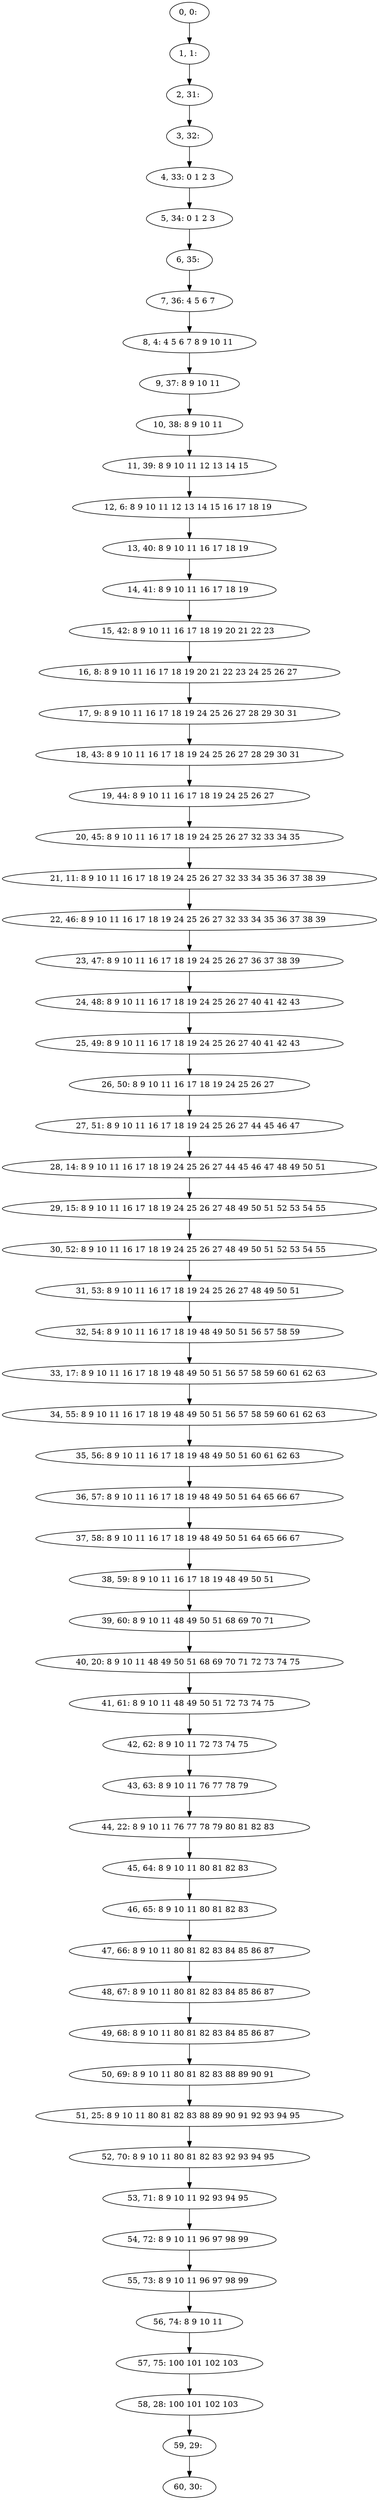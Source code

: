 digraph G {
0[label="0, 0: "];
1[label="1, 1: "];
2[label="2, 31: "];
3[label="3, 32: "];
4[label="4, 33: 0 1 2 3 "];
5[label="5, 34: 0 1 2 3 "];
6[label="6, 35: "];
7[label="7, 36: 4 5 6 7 "];
8[label="8, 4: 4 5 6 7 8 9 10 11 "];
9[label="9, 37: 8 9 10 11 "];
10[label="10, 38: 8 9 10 11 "];
11[label="11, 39: 8 9 10 11 12 13 14 15 "];
12[label="12, 6: 8 9 10 11 12 13 14 15 16 17 18 19 "];
13[label="13, 40: 8 9 10 11 16 17 18 19 "];
14[label="14, 41: 8 9 10 11 16 17 18 19 "];
15[label="15, 42: 8 9 10 11 16 17 18 19 20 21 22 23 "];
16[label="16, 8: 8 9 10 11 16 17 18 19 20 21 22 23 24 25 26 27 "];
17[label="17, 9: 8 9 10 11 16 17 18 19 24 25 26 27 28 29 30 31 "];
18[label="18, 43: 8 9 10 11 16 17 18 19 24 25 26 27 28 29 30 31 "];
19[label="19, 44: 8 9 10 11 16 17 18 19 24 25 26 27 "];
20[label="20, 45: 8 9 10 11 16 17 18 19 24 25 26 27 32 33 34 35 "];
21[label="21, 11: 8 9 10 11 16 17 18 19 24 25 26 27 32 33 34 35 36 37 38 39 "];
22[label="22, 46: 8 9 10 11 16 17 18 19 24 25 26 27 32 33 34 35 36 37 38 39 "];
23[label="23, 47: 8 9 10 11 16 17 18 19 24 25 26 27 36 37 38 39 "];
24[label="24, 48: 8 9 10 11 16 17 18 19 24 25 26 27 40 41 42 43 "];
25[label="25, 49: 8 9 10 11 16 17 18 19 24 25 26 27 40 41 42 43 "];
26[label="26, 50: 8 9 10 11 16 17 18 19 24 25 26 27 "];
27[label="27, 51: 8 9 10 11 16 17 18 19 24 25 26 27 44 45 46 47 "];
28[label="28, 14: 8 9 10 11 16 17 18 19 24 25 26 27 44 45 46 47 48 49 50 51 "];
29[label="29, 15: 8 9 10 11 16 17 18 19 24 25 26 27 48 49 50 51 52 53 54 55 "];
30[label="30, 52: 8 9 10 11 16 17 18 19 24 25 26 27 48 49 50 51 52 53 54 55 "];
31[label="31, 53: 8 9 10 11 16 17 18 19 24 25 26 27 48 49 50 51 "];
32[label="32, 54: 8 9 10 11 16 17 18 19 48 49 50 51 56 57 58 59 "];
33[label="33, 17: 8 9 10 11 16 17 18 19 48 49 50 51 56 57 58 59 60 61 62 63 "];
34[label="34, 55: 8 9 10 11 16 17 18 19 48 49 50 51 56 57 58 59 60 61 62 63 "];
35[label="35, 56: 8 9 10 11 16 17 18 19 48 49 50 51 60 61 62 63 "];
36[label="36, 57: 8 9 10 11 16 17 18 19 48 49 50 51 64 65 66 67 "];
37[label="37, 58: 8 9 10 11 16 17 18 19 48 49 50 51 64 65 66 67 "];
38[label="38, 59: 8 9 10 11 16 17 18 19 48 49 50 51 "];
39[label="39, 60: 8 9 10 11 48 49 50 51 68 69 70 71 "];
40[label="40, 20: 8 9 10 11 48 49 50 51 68 69 70 71 72 73 74 75 "];
41[label="41, 61: 8 9 10 11 48 49 50 51 72 73 74 75 "];
42[label="42, 62: 8 9 10 11 72 73 74 75 "];
43[label="43, 63: 8 9 10 11 76 77 78 79 "];
44[label="44, 22: 8 9 10 11 76 77 78 79 80 81 82 83 "];
45[label="45, 64: 8 9 10 11 80 81 82 83 "];
46[label="46, 65: 8 9 10 11 80 81 82 83 "];
47[label="47, 66: 8 9 10 11 80 81 82 83 84 85 86 87 "];
48[label="48, 67: 8 9 10 11 80 81 82 83 84 85 86 87 "];
49[label="49, 68: 8 9 10 11 80 81 82 83 84 85 86 87 "];
50[label="50, 69: 8 9 10 11 80 81 82 83 88 89 90 91 "];
51[label="51, 25: 8 9 10 11 80 81 82 83 88 89 90 91 92 93 94 95 "];
52[label="52, 70: 8 9 10 11 80 81 82 83 92 93 94 95 "];
53[label="53, 71: 8 9 10 11 92 93 94 95 "];
54[label="54, 72: 8 9 10 11 96 97 98 99 "];
55[label="55, 73: 8 9 10 11 96 97 98 99 "];
56[label="56, 74: 8 9 10 11 "];
57[label="57, 75: 100 101 102 103 "];
58[label="58, 28: 100 101 102 103 "];
59[label="59, 29: "];
60[label="60, 30: "];
0->1 ;
1->2 ;
2->3 ;
3->4 ;
4->5 ;
5->6 ;
6->7 ;
7->8 ;
8->9 ;
9->10 ;
10->11 ;
11->12 ;
12->13 ;
13->14 ;
14->15 ;
15->16 ;
16->17 ;
17->18 ;
18->19 ;
19->20 ;
20->21 ;
21->22 ;
22->23 ;
23->24 ;
24->25 ;
25->26 ;
26->27 ;
27->28 ;
28->29 ;
29->30 ;
30->31 ;
31->32 ;
32->33 ;
33->34 ;
34->35 ;
35->36 ;
36->37 ;
37->38 ;
38->39 ;
39->40 ;
40->41 ;
41->42 ;
42->43 ;
43->44 ;
44->45 ;
45->46 ;
46->47 ;
47->48 ;
48->49 ;
49->50 ;
50->51 ;
51->52 ;
52->53 ;
53->54 ;
54->55 ;
55->56 ;
56->57 ;
57->58 ;
58->59 ;
59->60 ;
}
